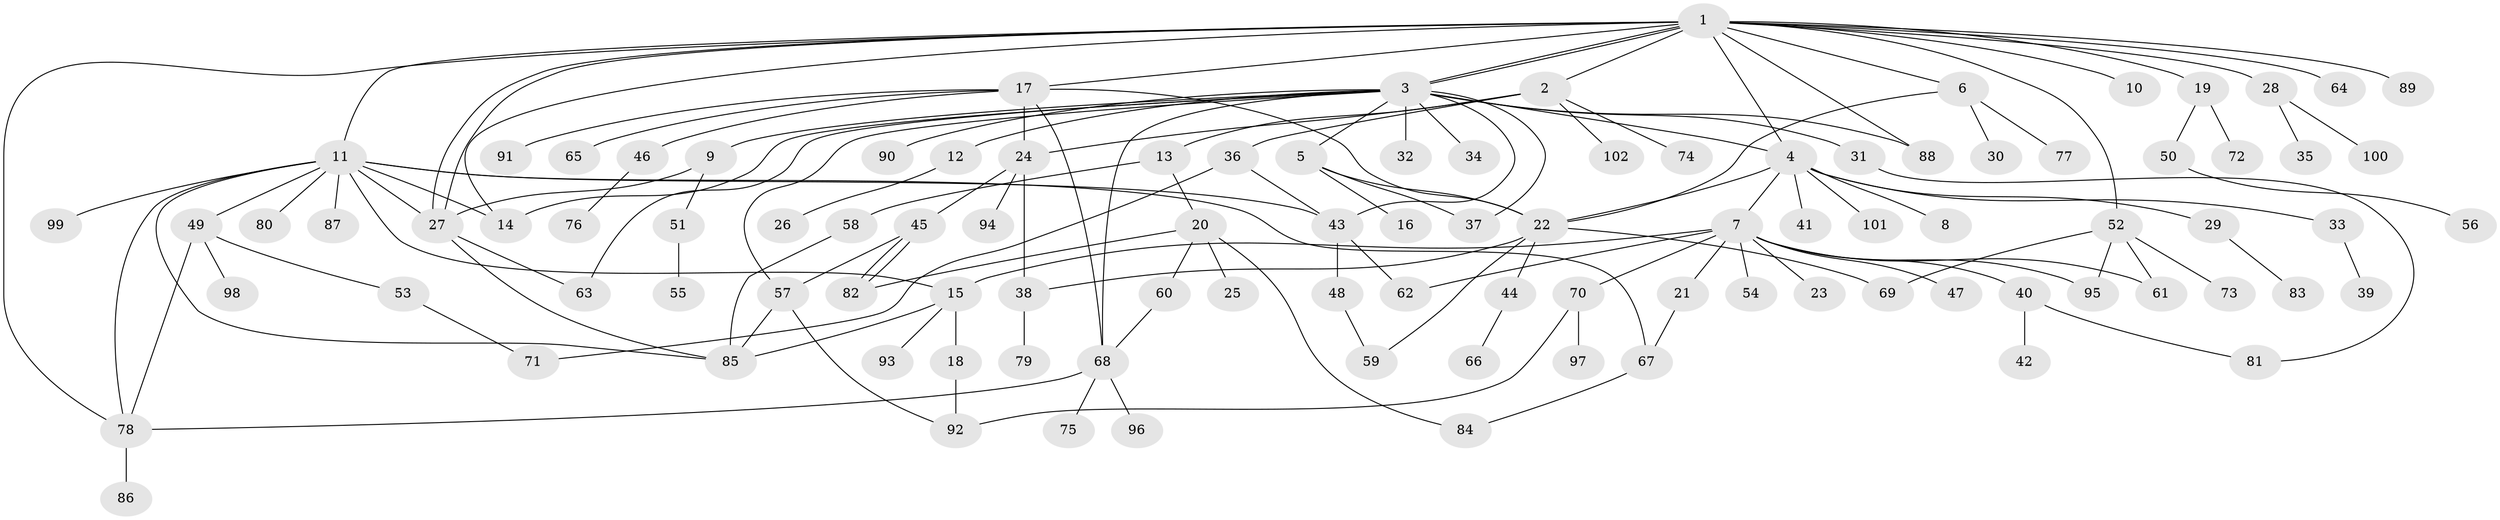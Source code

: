 // Generated by graph-tools (version 1.1) at 2025/01/03/09/25 03:01:49]
// undirected, 102 vertices, 142 edges
graph export_dot {
graph [start="1"]
  node [color=gray90,style=filled];
  1;
  2;
  3;
  4;
  5;
  6;
  7;
  8;
  9;
  10;
  11;
  12;
  13;
  14;
  15;
  16;
  17;
  18;
  19;
  20;
  21;
  22;
  23;
  24;
  25;
  26;
  27;
  28;
  29;
  30;
  31;
  32;
  33;
  34;
  35;
  36;
  37;
  38;
  39;
  40;
  41;
  42;
  43;
  44;
  45;
  46;
  47;
  48;
  49;
  50;
  51;
  52;
  53;
  54;
  55;
  56;
  57;
  58;
  59;
  60;
  61;
  62;
  63;
  64;
  65;
  66;
  67;
  68;
  69;
  70;
  71;
  72;
  73;
  74;
  75;
  76;
  77;
  78;
  79;
  80;
  81;
  82;
  83;
  84;
  85;
  86;
  87;
  88;
  89;
  90;
  91;
  92;
  93;
  94;
  95;
  96;
  97;
  98;
  99;
  100;
  101;
  102;
  1 -- 2;
  1 -- 3;
  1 -- 3;
  1 -- 4;
  1 -- 6;
  1 -- 10;
  1 -- 11;
  1 -- 14;
  1 -- 17;
  1 -- 19;
  1 -- 27;
  1 -- 27;
  1 -- 28;
  1 -- 52;
  1 -- 64;
  1 -- 78;
  1 -- 88;
  1 -- 89;
  2 -- 13;
  2 -- 24;
  2 -- 36;
  2 -- 74;
  2 -- 102;
  3 -- 4;
  3 -- 5;
  3 -- 9;
  3 -- 12;
  3 -- 14;
  3 -- 31;
  3 -- 32;
  3 -- 34;
  3 -- 37;
  3 -- 43;
  3 -- 57;
  3 -- 63;
  3 -- 68;
  3 -- 88;
  3 -- 90;
  4 -- 7;
  4 -- 8;
  4 -- 22;
  4 -- 29;
  4 -- 33;
  4 -- 41;
  4 -- 101;
  5 -- 16;
  5 -- 22;
  5 -- 37;
  6 -- 22;
  6 -- 30;
  6 -- 77;
  7 -- 15;
  7 -- 21;
  7 -- 23;
  7 -- 40;
  7 -- 47;
  7 -- 54;
  7 -- 61;
  7 -- 62;
  7 -- 70;
  7 -- 95;
  9 -- 27;
  9 -- 51;
  11 -- 14;
  11 -- 15;
  11 -- 27;
  11 -- 43;
  11 -- 49;
  11 -- 67;
  11 -- 78;
  11 -- 80;
  11 -- 85;
  11 -- 87;
  11 -- 99;
  12 -- 26;
  13 -- 20;
  13 -- 58;
  15 -- 18;
  15 -- 85;
  15 -- 93;
  17 -- 22;
  17 -- 24;
  17 -- 46;
  17 -- 65;
  17 -- 68;
  17 -- 91;
  18 -- 92;
  19 -- 50;
  19 -- 72;
  20 -- 25;
  20 -- 60;
  20 -- 82;
  20 -- 84;
  21 -- 67;
  22 -- 38;
  22 -- 44;
  22 -- 59;
  22 -- 69;
  24 -- 38;
  24 -- 45;
  24 -- 94;
  27 -- 63;
  27 -- 85;
  28 -- 35;
  28 -- 100;
  29 -- 83;
  31 -- 81;
  33 -- 39;
  36 -- 43;
  36 -- 71;
  38 -- 79;
  40 -- 42;
  40 -- 81;
  43 -- 48;
  43 -- 62;
  44 -- 66;
  45 -- 57;
  45 -- 82;
  45 -- 82;
  46 -- 76;
  48 -- 59;
  49 -- 53;
  49 -- 78;
  49 -- 98;
  50 -- 56;
  51 -- 55;
  52 -- 61;
  52 -- 69;
  52 -- 73;
  52 -- 95;
  53 -- 71;
  57 -- 85;
  57 -- 92;
  58 -- 85;
  60 -- 68;
  67 -- 84;
  68 -- 75;
  68 -- 78;
  68 -- 96;
  70 -- 92;
  70 -- 97;
  78 -- 86;
}
